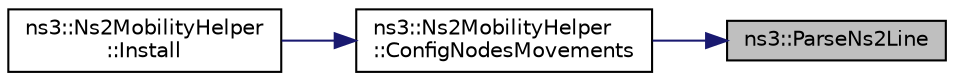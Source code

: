 digraph "ns3::ParseNs2Line"
{
 // LATEX_PDF_SIZE
  edge [fontname="Helvetica",fontsize="10",labelfontname="Helvetica",labelfontsize="10"];
  node [fontname="Helvetica",fontsize="10",shape=record];
  rankdir="RL";
  Node1 [label="ns3::ParseNs2Line",height=0.2,width=0.4,color="black", fillcolor="grey75", style="filled", fontcolor="black",tooltip="Parses a line of ns2 mobility."];
  Node1 -> Node2 [dir="back",color="midnightblue",fontsize="10",style="solid",fontname="Helvetica"];
  Node2 [label="ns3::Ns2MobilityHelper\l::ConfigNodesMovements",height=0.2,width=0.4,color="black", fillcolor="white", style="filled",URL="$classns3_1_1_ns2_mobility_helper.html#a189ca299c6b01d3e96f2e2dba7a341ec",tooltip="Parses ns-2 mobility file to create ns-3 mobility events."];
  Node2 -> Node3 [dir="back",color="midnightblue",fontsize="10",style="solid",fontname="Helvetica"];
  Node3 [label="ns3::Ns2MobilityHelper\l::Install",height=0.2,width=0.4,color="black", fillcolor="white", style="filled",URL="$classns3_1_1_ns2_mobility_helper.html#a14358db40f0d769c5912214f55bb7216",tooltip=" "];
}
